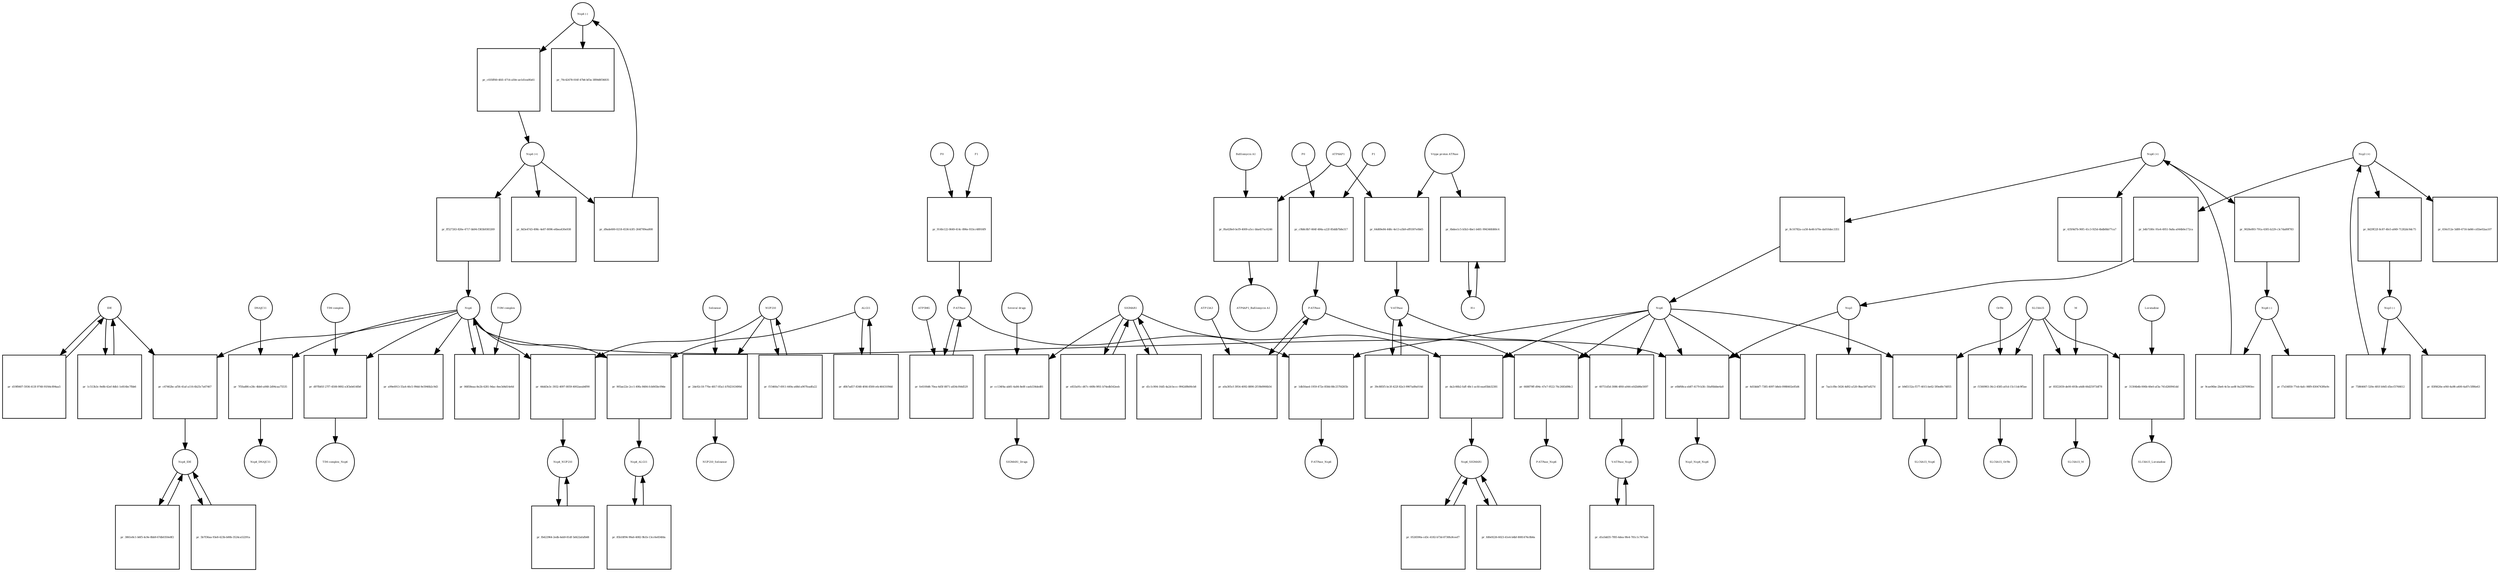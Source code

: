 strict digraph  {
"Nsp4 (-)" [annotation=urn_miriam_pubmed_32353859, bipartite=0, cls="nucleic acid feature", fontsize=4, label="Nsp4 (-)", shape=circle];
"pr_c035ff60-4fd1-4714-a50e-ae1d1ea0fa61" [annotation="", bipartite=1, cls=process, fontsize=4, label="pr_c035ff60-4fd1-4714-a50e-ae1d1ea0fa61", shape=square];
"Nsp4 (+)" [annotation=urn_miriam_pubmed_32353859, bipartite=0, cls="nucleic acid feature", fontsize=4, label="Nsp4 (+)", shape=circle];
"pr_ff527263-826e-4717-bb94-f383b9383269" [annotation="", bipartite=1, cls=process, fontsize=4, label="pr_ff527263-826e-4717-bb94-f383b9383269", shape=square];
Nsp4 [annotation="urn_miriam_ncbiprotein_BCD58761|urn_miriam_taxonomy_2697049", bipartite=0, cls=macromolecule, fontsize=4, label=Nsp4, shape=circle];
"pr_a99e6913-55a4-46c5-99dd-9e5946b2c9d3" [annotation="", bipartite=1, cls=process, fontsize=4, label="pr_a99e6913-55a4-46c5-99dd-9e5946b2c9d3", shape=square];
"pr_8d3e47d3-498c-4e87-8096-e6bea430e938" [annotation="", bipartite=1, cls=process, fontsize=4, label="pr_8d3e47d3-498c-4e87-8096-e6bea430e938", shape=square];
"pr_c67462bc-af56-41af-a116-6b25c7a67467" [annotation="", bipartite=1, cls=process, fontsize=4, label="pr_c67462bc-af56-41af-a116-6b25c7a67467", shape=square];
IDE [annotation="urn_miriam_uniprot_P14735|urn_miriam_pubmed_32353859|urn_miriam_doi_10.1210%2Fmend-4-8-1125|urn_miriam_taxonomy_10116", bipartite=0, cls=macromolecule, fontsize=4, label=IDE, shape=circle];
Nsp4_IDE [annotation="", bipartite=0, cls=complex, fontsize=4, label=Nsp4_IDE, shape=circle];
"pr_5b7f36aa-93e8-423b-b00b-3524ca52291a" [annotation="", bipartite=1, cls=process, fontsize=4, label="pr_5b7f36aa-93e8-423b-b00b-3524ca52291a", shape=square];
"pr_44dd3e3c-3932-4097-8059-4002aeab6f90" [annotation="", bipartite=1, cls=process, fontsize=4, label="pr_44dd3e3c-3932-4097-8059-4002aeab6f90", shape=square];
NUP210 [annotation="urn_miriam_uniprot_Q8TEM1|urn_miriam_pubmed_14517331", bipartite=0, cls=macromolecule, fontsize=4, label=NUP210, shape=circle];
Nsp4_NUP210 [annotation=urn_miriam_pubmed_14517331, bipartite=0, cls=complex, fontsize=4, label=Nsp4_NUP210, shape=circle];
"pr_3861e8c1-b6f5-4c9e-8bb9-67db0350e8f2" [annotation="", bipartite=1, cls=process, fontsize=4, label="pr_3861e8c1-b6f5-4c9e-8bb9-67db0350e8f2", shape=square];
"pr_7f5fad86-e28c-4bb0-a068-2d94caa75535" [annotation="", bipartite=1, cls=process, fontsize=4, label="pr_7f5fad86-e28c-4bb0-a068-2d94caa75535", shape=square];
DNAJC11 [annotation="urn_miriam_uniprot_Q9NVH1|urn_miriam_pubmed_32353859|urn_miriam_pubmed_25997101", bipartite=0, cls=macromolecule, fontsize=4, label=DNAJC11, shape=circle];
Nsp4_DNAJC11 [annotation="urn_miriam_pubmed_25997101|urn_miriam_pubmed_32353859", bipartite=0, cls=complex, fontsize=4, label=Nsp4_DNAJC11, shape=circle];
"pr_fb422964-2edb-4eb9-81df-5d422afafb68" [annotation="", bipartite=1, cls=process, fontsize=4, label="pr_fb422964-2edb-4eb9-81df-5d422afafb68", shape=square];
"pr_905ae22e-2cc1-49fa-8484-fcb845bc09de" [annotation="", bipartite=1, cls=process, fontsize=4, label="pr_905ae22e-2cc1-49fa-8484-fcb845bc09de", shape=square];
ALG11 [annotation="urn_miriam_uniprot_Q2TAA5|urn_miriam_pubmed_20080937", bipartite=0, cls=macromolecule, fontsize=4, label=ALG11, shape=circle];
Nsp4_ALG11 [annotation=urn_miriam_pubmed_20080937, bipartite=0, cls=complex, fontsize=4, label=Nsp4_ALG11, shape=circle];
"pr_d9ade600-0218-4536-b3f1-264f789ea808" [annotation="", bipartite=1, cls=process, fontsize=4, label="pr_d9ade600-0218-4536-b3f1-264f789ea808", shape=square];
"pr_70c42478-016f-47b6-bf3a-3f89d0f36835" [annotation="", bipartite=1, cls=process, fontsize=4, label="pr_70c42478-016f-47b6-bf3a-3f89d0f36835", shape=square];
"Nsp6 (-)" [annotation=urn_miriam_pubmed_32353859, bipartite=0, cls="nucleic acid feature", fontsize=4, label="Nsp6 (-)", shape=circle];
"pr_9cae06be-2be6-4c5e-ae8f-9a22876993ec" [annotation="", bipartite=1, cls=process, fontsize=4, label="pr_9cae06be-2be6-4c5e-ae8f-9a22876993ec", shape=square];
"Nsp6 (+)" [annotation=urn_miriam_pubmed_32353859, bipartite=0, cls="nucleic acid feature", fontsize=4, label="Nsp6 (+)", shape=circle];
"pr_8c16782a-ca58-4e46-b70e-da016dec3351" [annotation="", bipartite=1, cls=process, fontsize=4, label="pr_8c16782a-ca58-4e46-b70e-da016dec3351", shape=square];
Nsp6 [annotation="urn_miriam_taxonomy_2697049|urn_miriam_pubmed_32353859", bipartite=0, cls=macromolecule, fontsize=4, label=Nsp6, shape=circle];
"pr_4d1bbbf7-7385-4097-b8eb-0988402e85d4" [annotation="", bipartite=1, cls=process, fontsize=4, label="pr_4d1bbbf7-7385-4097-b8eb-0988402e85d4", shape=square];
"pr_435f4d7b-90f1-41c3-925d-4bdb0bb77ca7" [annotation="", bipartite=1, cls=process, fontsize=4, label="pr_435f4d7b-90f1-41c3-925d-4bdb0bb77ca7", shape=square];
"pr_1db50aed-1959-472e-858d-88c257fd265b" [annotation="", bipartite=1, cls=process, fontsize=4, label="pr_1db50aed-1959-472e-858d-88c257fd265b", shape=square];
"F-ATPase" [annotation=urn_miriam_uniprot_O75964, bipartite=0, cls=complex, fontsize=4, label="F-ATPase", shape=circle];
"F-ATPase_Nsp6" [annotation="", bipartite=0, cls=complex, fontsize=4, label="F-ATPase_Nsp6", shape=circle];
"pr_668879ff-d94c-47e7-9522-76c2683d98c2" [annotation="", bipartite=1, cls=process, fontsize=4, label="pr_668879ff-d94c-47e7-9522-76c2683d98c2", shape=square];
"P-ATPase" [annotation="", bipartite=0, cls=complex, fontsize=4, label="P-ATPase", shape=circle];
"P-ATPase_Nsp6" [annotation="", bipartite=0, cls=complex, fontsize=4, label="P-ATPase_Nsp6", shape=circle];
"pr_da2c66b2-faff-48c1-acfd-eaa65bb32381" [annotation="", bipartite=1, cls=process, fontsize=4, label="pr_da2c66b2-faff-48c1-acfd-eaa65bb32381", shape=square];
SIGMAR1 [annotation="urn_miriam_uniprot_Q99720|urn_miriam_doi_10.1074%2Fjbc.272.43.27107|urn_miriam_pubmed_32353859|urn_miriam_pubmed_10406945", bipartite=0, cls=macromolecule, fontsize=4, label=SIGMAR1, shape=circle];
Nsp6_SIGMAR1 [annotation=urn_miriam_pubmed_10406945, bipartite=0, cls=complex, fontsize=4, label=Nsp6_SIGMAR1, shape=circle];
"pr_fd0e9226-6023-41e4-b4bf-8081476c8b6a" [annotation="", bipartite=1, cls=process, fontsize=4, label="pr_fd0e9226-6023-41e4-b4bf-8081476c8b6a", shape=square];
"pr_60751d5d-3086-4f60-a044-efd2b86e5697" [annotation="", bipartite=1, cls=process, fontsize=4, label="pr_60751d5d-3086-4f60-a044-efd2b86e5697", shape=square];
"V-ATPase" [annotation=urn_miriam_uniprot_Q15904, bipartite=0, cls=complex, fontsize=4, label="V-ATPase", shape=circle];
"V-ATPase_Nsp6" [annotation=urn_miriam_uniprot_Q15904, bipartite=0, cls=complex, fontsize=4, label="V-ATPase_Nsp6", shape=circle];
"pr_9028e893-791a-4305-b229-c3c7da89f783" [annotation="", bipartite=1, cls=process, fontsize=4, label="pr_9028e893-791a-4305-b229-c3c7da89f783", shape=square];
"pr_f7a54850-77eb-4afc-98f9-8304743f6e9c" [annotation="", bipartite=1, cls=process, fontsize=4, label="pr_f7a54850-77eb-4afc-98f9-8304743f6e9c", shape=square];
"pr_d97fb81f-27f7-4508-9892-e3f3eb614fb0" [annotation="", bipartite=1, cls=process, fontsize=4, label="pr_d97fb81f-27f7-4508-9892-e3f3eb614fb0", shape=square];
"TIM complex" [annotation="", bipartite=0, cls=complex, fontsize=4, label="TIM complex", shape=circle];
"TIM complex_Nsp4" [annotation=urn_miriam_pubmed_32353859, bipartite=0, cls=complex, fontsize=4, label="TIM complex_Nsp4", shape=circle];
"pr_d19f8407-5936-413f-9748-91f44c894aa5" [annotation="", bipartite=1, cls=process, fontsize=4, label="pr_d19f8407-5936-413f-9748-91f44c894aa5", shape=square];
"Nsp3 (-)" [annotation=urn_miriam_pubmed_32353859, bipartite=0, cls="nucleic acid feature", fontsize=4, label="Nsp3 (-)", shape=circle];
"pr_75864667-520e-481f-b9d5-d5ecf3766612" [annotation="", bipartite=1, cls=process, fontsize=4, label="pr_75864667-520e-481f-b9d5-d5ecf3766612", shape=square];
"Nsp3 (+)" [annotation=urn_miriam_pubmed_32353859, bipartite=0, cls="nucleic acid feature", fontsize=4, label="Nsp3 (+)", shape=circle];
"pr_8d29f22f-8c87-4fe5-a849-71282dc9dc75" [annotation="", bipartite=1, cls=process, fontsize=4, label="pr_8d29f22f-8c87-4fe5-a849-71282dc9dc75", shape=square];
"pr_b4b7180c-91e4-4951-9a8a-a044b0e172ca" [annotation="", bipartite=1, cls=process, fontsize=4, label="pr_b4b7180c-91e4-4951-9a8a-a044b0e172ca", shape=square];
Nsp3 [annotation="urn_miriam_taxonomy_2697049|urn_miriam_pubmed_32353859", bipartite=0, cls=macromolecule, fontsize=4, label=Nsp3, shape=circle];
"pr_83f6626e-ef40-4a98-a400-4a87c5f86e63" [annotation="", bipartite=1, cls=process, fontsize=4, label="pr_83f6626e-ef40-4a98-a400-4a87c5f86e63", shape=square];
"pr_656cf12e-5d89-4716-bd46-cd1be02aa107" [annotation="", bipartite=1, cls=process, fontsize=4, label="pr_656cf12e-5d89-4716-bd46-cd1be02aa107", shape=square];
"pr_7aa1cf8e-5626-4d92-a520-9bacb97a827d" [annotation="", bipartite=1, cls=process, fontsize=4, label="pr_7aa1cf8e-5626-4d92-a520-9bacb97a827d", shape=square];
"pr_e0bf68ca-eb87-4179-b3fc-50af6bbbe4a8" [annotation="", bipartite=1, cls=process, fontsize=4, label="pr_e0bf68ca-eb87-4179-b3fc-50af6bbbe4a8", shape=square];
Nsp3_Nsp4_Nsp6 [annotation="urn_miriam_pubmed_32353859|urn_miriam_pubmed_29128390|urn_miriam_doi_10.1016%2Fj.virol.2017.07.019|urn_miriam_taxonomy_694009", bipartite=0, cls=complex, fontsize=4, label=Nsp3_Nsp4_Nsp6, shape=circle];
"pr_2de92c18-776e-4817-85a1-b7fd2163490d" [annotation="", bipartite=1, cls=process, fontsize=4, label="pr_2de92c18-776e-4817-85a1-b7fd2163490d", shape=square];
Selinexor [annotation=urn_miriam_pubmed_32353859, bipartite=0, cls="simple chemical", fontsize=4, label=Selinexor, shape=circle];
NUP210_Selinexor [annotation=urn_miriam_pubmed_32353859, bipartite=0, cls=complex, fontsize=4, label=NUP210_Selinexor, shape=circle];
"pr_b9d5152a-f577-4015-be62-5f0ed0c7d055" [annotation="", bipartite=1, cls=process, fontsize=4, label="pr_b9d5152a-f577-4015-be62-5f0ed0c7d055", shape=square];
SLC6A15 [annotation="urn_miriam_pubmed_32353859|urn_miriam_uniprot_Q8IY34", bipartite=0, cls=macromolecule, fontsize=4, label=SLC6A15, shape=circle];
SLC6A15_Nsp6 [annotation=urn_miriam_pubmed_32353859, bipartite=0, cls=complex, fontsize=4, label=SLC6A15_Nsp6, shape=circle];
"pr_f1560903-36c2-4585-a01d-15c11dc9f5ae" [annotation="", bipartite=1, cls=process, fontsize=4, label="pr_f1560903-36c2-4585-a01d-15c11dc9f5ae", shape=square];
Orf9c [annotation=urn_miriam_taxonomy_2697049, bipartite=0, cls=macromolecule, fontsize=4, label=Orf9c, shape=circle];
SLC6A15_Orf9c [annotation=urn_miriam_pubmed_32353859, bipartite=0, cls=complex, fontsize=4, label=SLC6A15_Orf9c, shape=circle];
"pr_85f22659-de00-493b-a4d8-66d25973df78" [annotation="", bipartite=1, cls=process, fontsize=4, label="pr_85f22659-de00-493b-a4d8-66d25973df78", shape=square];
M [annotation=urn_miriam_taxonomy_2697049, bipartite=0, cls=macromolecule, fontsize=4, label=M, shape=circle];
SLC6A15_M [annotation=urn_miriam_pubmed_32353859, bipartite=0, cls=complex, fontsize=4, label=SLC6A15_M, shape=circle];
"pr_31304b4b-006b-40e0-af3a-741d260941dd" [annotation="", bipartite=1, cls=process, fontsize=4, label="pr_31304b4b-006b-40e0-af3a-741d260941dd", shape=square];
Loratadine [annotation=urn_miriam_pubmed_123134323, bipartite=0, cls="simple chemical", fontsize=4, label=Loratadine, shape=circle];
SLC6A15_Loratadine [annotation="", bipartite=0, cls=complex, fontsize=4, label=SLC6A15_Loratadine, shape=circle];
ATP6AP1 [annotation="urn_miriam_uniprot_Q15904|urn_miriam_pubmed_27231034", bipartite=0, cls=macromolecule, fontsize=4, label=ATP6AP1, shape=circle];
"pr_f6a428e0-bcf9-4009-a5cc-bba437ac6246" [annotation="", bipartite=1, cls=process, fontsize=4, label="pr_f6a428e0-bcf9-4009-a5cc-bba437ac6246", shape=square];
"Bafilomycin A1" [annotation="", bipartite=0, cls="simple chemical", fontsize=4, label="Bafilomycin A1", shape=circle];
"ATP6AP1_Bafilomycin A1" [annotation="", bipartite=0, cls=complex, fontsize=4, label="ATP6AP1_Bafilomycin A1", shape=circle];
"Several drugs" [annotation="", bipartite=0, cls="simple chemical", fontsize=4, label="Several drugs", shape=circle];
"pr_cc134f4a-ab81-4a84-8e8f-caeb334ded81" [annotation="", bipartite=1, cls=process, fontsize=4, label="pr_cc134f4a-ab81-4a84-8e8f-caeb334ded81", shape=square];
SIGMAR1_Drugs [annotation=urn_miriam_pubmed_32353859, bipartite=0, cls=complex, fontsize=4, label=SIGMAR1_Drugs, shape=circle];
"pr_06858eaa-8e2b-4281-9dac-8ee3d4d14e6d" [annotation="", bipartite=1, cls=process, fontsize=4, label="pr_06858eaa-8e2b-4281-9dac-8ee3d4d14e6d", shape=square];
"TOM complex" [annotation="", bipartite=0, cls=complex, fontsize=4, label="TOM complex", shape=circle];
ATP13A3 [annotation=urn_miriam_uniprot_Q9H7F0, bipartite=0, cls=macromolecule, fontsize=4, label=ATP13A3, shape=circle];
"pr_a0a305cf-3954-4092-8890-2f19b0906b54" [annotation="", bipartite=1, cls=process, fontsize=4, label="pr_a0a305cf-3954-4092-8890-2f19b0906b54", shape=square];
P1 [annotation="", bipartite=0, cls=complex, fontsize=4, label=P1, shape=circle];
"pr_c9b8c8b7-664f-484a-a22f-85ddb7b8e317" [annotation="", bipartite=1, cls=process, fontsize=4, label="pr_c9b8c8b7-664f-484a-a22f-85ddb7b8e317", shape=square];
P0 [annotation="", bipartite=0, cls=complex, fontsize=4, label=P0, shape=circle];
"pr_f15460a7-6911-449a-a68d-a907feadfa22" [annotation="", bipartite=1, cls=process, fontsize=4, label="pr_f15460a7-6911-449a-a68d-a907feadfa22", shape=square];
"pr_1c513b3c-9e8b-42ef-8db1-1e814bc7fbb6" [annotation="", bipartite=1, cls=process, fontsize=4, label="pr_1c513b3c-9e8b-42ef-8db1-1e814bc7fbb6", shape=square];
"pr_e833a91c-d67c-449b-9f61-b74edb542eeb" [annotation="", bipartite=1, cls=process, fontsize=4, label="pr_e833a91c-d67c-449b-9f61-b74edb542eeb", shape=square];
"pr_d1c1c904-16d5-4a2d-bccc-9942d9b00cb8" [annotation="", bipartite=1, cls=process, fontsize=4, label="pr_d1c1c904-16d5-4a2d-bccc-9942d9b00cb8", shape=square];
"pr_0526590a-cd3c-4182-b73d-8730fa9ceef7" [annotation="", bipartite=1, cls=process, fontsize=4, label="pr_0526590a-cd3c-4182-b73d-8730fa9ceef7", shape=square];
"pr_85b18f94-99a6-4082-9b1b-13cc6e834fda" [annotation="", bipartite=1, cls=process, fontsize=4, label="pr_85b18f94-99a6-4082-9b1b-13cc6e834fda", shape=square];
"pr_d0b7ad57-8348-4f46-8500-e6c4643109dd" [annotation="", bipartite=1, cls=process, fontsize=4, label="pr_d0b7ad57-8348-4f46-8500-e6c4643109dd", shape=square];
"H+" [annotation="urn_miriam_obo.chebi_CHEBI%3A15378", bipartite=0, cls="simple chemical", fontsize=4, label="H+", shape=circle];
"pr_6bdee1c5-b5b3-4be1-b481-994346fd60c4" [annotation="", bipartite=1, cls=process, fontsize=4, label="pr_6bdee1c5-b5b3-4be1-b481-994346fd60c4", shape=square];
"V-type proton ATPase" [annotation="urn_miriam_obo.go_GO%3A0046611", bipartite=0, cls=complex, fontsize=4, label="V-type proton ATPase", shape=circle];
"pr_64d69e84-448c-4e13-a5b9-eff0307e0b65" [annotation="", bipartite=1, cls=process, fontsize=4, label="pr_64d69e84-448c-4e13-a5b9-eff0307e0b65", shape=square];
"pr_39c885f5-bc3f-422f-82e3-9907ad9a014d" [annotation="", bipartite=1, cls=process, fontsize=4, label="pr_39c885f5-bc3f-422f-82e3-9907ad9a014d", shape=square];
"pr_d1a5dd35-7f85-4dea-9fe4-781c1c767aeb" [annotation="", bipartite=1, cls=process, fontsize=4, label="pr_d1a5dd35-7f85-4dea-9fe4-781c1c767aeb", shape=square];
ATP5MG [annotation=urn_miriam_uniprot_O75964, bipartite=0, cls=macromolecule, fontsize=4, label=ATP5MG, shape=circle];
"pr_fe6100d6-70ea-4d5f-8871-a834cf44d529" [annotation="", bipartite=1, cls=process, fontsize=4, label="pr_fe6100d6-70ea-4d5f-8871-a834cf44d529", shape=square];
F1 [annotation="", bipartite=0, cls=complex, fontsize=4, label=F1, shape=circle];
"pr_914fe122-0649-414c-896e-933cc48916f9" [annotation="", bipartite=1, cls=process, fontsize=4, label="pr_914fe122-0649-414c-896e-933cc48916f9", shape=square];
F0 [annotation="", bipartite=0, cls=complex, fontsize=4, label=F0, shape=circle];
"Nsp4 (-)" -> "pr_c035ff60-4fd1-4714-a50e-ae1d1ea0fa61"  [annotation="", interaction_type=consumption];
"Nsp4 (-)" -> "pr_70c42478-016f-47b6-bf3a-3f89d0f36835"  [annotation="", interaction_type=consumption];
"pr_c035ff60-4fd1-4714-a50e-ae1d1ea0fa61" -> "Nsp4 (+)"  [annotation="", interaction_type=production];
"Nsp4 (+)" -> "pr_ff527263-826e-4717-bb94-f383b9383269"  [annotation="", interaction_type=consumption];
"Nsp4 (+)" -> "pr_8d3e47d3-498c-4e87-8096-e6bea430e938"  [annotation="", interaction_type=consumption];
"Nsp4 (+)" -> "pr_d9ade600-0218-4536-b3f1-264f789ea808"  [annotation="", interaction_type=consumption];
"pr_ff527263-826e-4717-bb94-f383b9383269" -> Nsp4  [annotation="", interaction_type=production];
Nsp4 -> "pr_a99e6913-55a4-46c5-99dd-9e5946b2c9d3"  [annotation="", interaction_type=consumption];
Nsp4 -> "pr_c67462bc-af56-41af-a116-6b25c7a67467"  [annotation="", interaction_type=consumption];
Nsp4 -> "pr_44dd3e3c-3932-4097-8059-4002aeab6f90"  [annotation="", interaction_type=consumption];
Nsp4 -> "pr_7f5fad86-e28c-4bb0-a068-2d94caa75535"  [annotation="", interaction_type=consumption];
Nsp4 -> "pr_905ae22e-2cc1-49fa-8484-fcb845bc09de"  [annotation="", interaction_type=consumption];
Nsp4 -> "pr_d97fb81f-27f7-4508-9892-e3f3eb614fb0"  [annotation="", interaction_type=consumption];
Nsp4 -> "pr_e0bf68ca-eb87-4179-b3fc-50af6bbbe4a8"  [annotation="", interaction_type=consumption];
Nsp4 -> "pr_06858eaa-8e2b-4281-9dac-8ee3d4d14e6d"  [annotation="", interaction_type=consumption];
"pr_c67462bc-af56-41af-a116-6b25c7a67467" -> Nsp4_IDE  [annotation="", interaction_type=production];
IDE -> "pr_c67462bc-af56-41af-a116-6b25c7a67467"  [annotation="", interaction_type=consumption];
IDE -> "pr_d19f8407-5936-413f-9748-91f44c894aa5"  [annotation="", interaction_type=consumption];
IDE -> "pr_1c513b3c-9e8b-42ef-8db1-1e814bc7fbb6"  [annotation="", interaction_type=consumption];
Nsp4_IDE -> "pr_5b7f36aa-93e8-423b-b00b-3524ca52291a"  [annotation="", interaction_type=consumption];
Nsp4_IDE -> "pr_3861e8c1-b6f5-4c9e-8bb9-67db0350e8f2"  [annotation="", interaction_type=consumption];
"pr_5b7f36aa-93e8-423b-b00b-3524ca52291a" -> Nsp4_IDE  [annotation="", interaction_type=production];
"pr_44dd3e3c-3932-4097-8059-4002aeab6f90" -> Nsp4_NUP210  [annotation="", interaction_type=production];
NUP210 -> "pr_44dd3e3c-3932-4097-8059-4002aeab6f90"  [annotation="", interaction_type=consumption];
NUP210 -> "pr_2de92c18-776e-4817-85a1-b7fd2163490d"  [annotation="", interaction_type=consumption];
NUP210 -> "pr_f15460a7-6911-449a-a68d-a907feadfa22"  [annotation="", interaction_type=consumption];
Nsp4_NUP210 -> "pr_fb422964-2edb-4eb9-81df-5d422afafb68"  [annotation="", interaction_type=consumption];
"pr_3861e8c1-b6f5-4c9e-8bb9-67db0350e8f2" -> Nsp4_IDE  [annotation="", interaction_type=production];
"pr_7f5fad86-e28c-4bb0-a068-2d94caa75535" -> Nsp4_DNAJC11  [annotation="", interaction_type=production];
DNAJC11 -> "pr_7f5fad86-e28c-4bb0-a068-2d94caa75535"  [annotation="", interaction_type=consumption];
"pr_fb422964-2edb-4eb9-81df-5d422afafb68" -> Nsp4_NUP210  [annotation="", interaction_type=production];
"pr_905ae22e-2cc1-49fa-8484-fcb845bc09de" -> Nsp4_ALG11  [annotation="", interaction_type=production];
ALG11 -> "pr_905ae22e-2cc1-49fa-8484-fcb845bc09de"  [annotation="", interaction_type=consumption];
ALG11 -> "pr_d0b7ad57-8348-4f46-8500-e6c4643109dd"  [annotation="", interaction_type=consumption];
Nsp4_ALG11 -> "pr_85b18f94-99a6-4082-9b1b-13cc6e834fda"  [annotation="", interaction_type=consumption];
"pr_d9ade600-0218-4536-b3f1-264f789ea808" -> "Nsp4 (-)"  [annotation="", interaction_type=production];
"Nsp6 (-)" -> "pr_9cae06be-2be6-4c5e-ae8f-9a22876993ec"  [annotation="", interaction_type=consumption];
"Nsp6 (-)" -> "pr_f7a54850-77eb-4afc-98f9-8304743f6e9c"  [annotation="", interaction_type=consumption];
"pr_9cae06be-2be6-4c5e-ae8f-9a22876993ec" -> "Nsp6 (+)"  [annotation="", interaction_type=production];
"Nsp6 (+)" -> "pr_8c16782a-ca58-4e46-b70e-da016dec3351"  [annotation="", interaction_type=consumption];
"Nsp6 (+)" -> "pr_435f4d7b-90f1-41c3-925d-4bdb0bb77ca7"  [annotation="", interaction_type=consumption];
"Nsp6 (+)" -> "pr_9028e893-791a-4305-b229-c3c7da89f783"  [annotation="", interaction_type=consumption];
"pr_8c16782a-ca58-4e46-b70e-da016dec3351" -> Nsp6  [annotation="", interaction_type=production];
Nsp6 -> "pr_4d1bbbf7-7385-4097-b8eb-0988402e85d4"  [annotation="", interaction_type=consumption];
Nsp6 -> "pr_1db50aed-1959-472e-858d-88c257fd265b"  [annotation="", interaction_type=consumption];
Nsp6 -> "pr_668879ff-d94c-47e7-9522-76c2683d98c2"  [annotation="", interaction_type=consumption];
Nsp6 -> "pr_da2c66b2-faff-48c1-acfd-eaa65bb32381"  [annotation="", interaction_type=consumption];
Nsp6 -> "pr_60751d5d-3086-4f60-a044-efd2b86e5697"  [annotation="", interaction_type=consumption];
Nsp6 -> "pr_e0bf68ca-eb87-4179-b3fc-50af6bbbe4a8"  [annotation="", interaction_type=consumption];
Nsp6 -> "pr_b9d5152a-f577-4015-be62-5f0ed0c7d055"  [annotation="", interaction_type=consumption];
"pr_1db50aed-1959-472e-858d-88c257fd265b" -> "F-ATPase_Nsp6"  [annotation="", interaction_type=production];
"F-ATPase" -> "pr_1db50aed-1959-472e-858d-88c257fd265b"  [annotation="", interaction_type=consumption];
"F-ATPase" -> "pr_fe6100d6-70ea-4d5f-8871-a834cf44d529"  [annotation="", interaction_type=consumption];
"pr_668879ff-d94c-47e7-9522-76c2683d98c2" -> "P-ATPase_Nsp6"  [annotation="", interaction_type=production];
"P-ATPase" -> "pr_668879ff-d94c-47e7-9522-76c2683d98c2"  [annotation="", interaction_type=consumption];
"P-ATPase" -> "pr_a0a305cf-3954-4092-8890-2f19b0906b54"  [annotation="", interaction_type=consumption];
"pr_da2c66b2-faff-48c1-acfd-eaa65bb32381" -> Nsp6_SIGMAR1  [annotation="", interaction_type=production];
SIGMAR1 -> "pr_da2c66b2-faff-48c1-acfd-eaa65bb32381"  [annotation="", interaction_type=consumption];
SIGMAR1 -> "pr_cc134f4a-ab81-4a84-8e8f-caeb334ded81"  [annotation="", interaction_type=consumption];
SIGMAR1 -> "pr_e833a91c-d67c-449b-9f61-b74edb542eeb"  [annotation="", interaction_type=consumption];
SIGMAR1 -> "pr_d1c1c904-16d5-4a2d-bccc-9942d9b00cb8"  [annotation="", interaction_type=consumption];
Nsp6_SIGMAR1 -> "pr_fd0e9226-6023-41e4-b4bf-8081476c8b6a"  [annotation="", interaction_type=consumption];
Nsp6_SIGMAR1 -> "pr_0526590a-cd3c-4182-b73d-8730fa9ceef7"  [annotation="", interaction_type=consumption];
"pr_fd0e9226-6023-41e4-b4bf-8081476c8b6a" -> Nsp6_SIGMAR1  [annotation="", interaction_type=production];
"pr_60751d5d-3086-4f60-a044-efd2b86e5697" -> "V-ATPase_Nsp6"  [annotation="", interaction_type=production];
"V-ATPase" -> "pr_60751d5d-3086-4f60-a044-efd2b86e5697"  [annotation="", interaction_type=consumption];
"V-ATPase" -> "pr_39c885f5-bc3f-422f-82e3-9907ad9a014d"  [annotation="", interaction_type=consumption];
"V-ATPase_Nsp6" -> "pr_d1a5dd35-7f85-4dea-9fe4-781c1c767aeb"  [annotation="", interaction_type=consumption];
"pr_9028e893-791a-4305-b229-c3c7da89f783" -> "Nsp6 (-)"  [annotation="", interaction_type=production];
"pr_d97fb81f-27f7-4508-9892-e3f3eb614fb0" -> "TIM complex_Nsp4"  [annotation="", interaction_type=production];
"TIM complex" -> "pr_d97fb81f-27f7-4508-9892-e3f3eb614fb0"  [annotation="", interaction_type=consumption];
"pr_d19f8407-5936-413f-9748-91f44c894aa5" -> IDE  [annotation="", interaction_type=production];
"Nsp3 (-)" -> "pr_75864667-520e-481f-b9d5-d5ecf3766612"  [annotation="", interaction_type=consumption];
"Nsp3 (-)" -> "pr_83f6626e-ef40-4a98-a400-4a87c5f86e63"  [annotation="", interaction_type=consumption];
"pr_75864667-520e-481f-b9d5-d5ecf3766612" -> "Nsp3 (+)"  [annotation="", interaction_type=production];
"Nsp3 (+)" -> "pr_8d29f22f-8c87-4fe5-a849-71282dc9dc75"  [annotation="", interaction_type=consumption];
"Nsp3 (+)" -> "pr_b4b7180c-91e4-4951-9a8a-a044b0e172ca"  [annotation="", interaction_type=consumption];
"Nsp3 (+)" -> "pr_656cf12e-5d89-4716-bd46-cd1be02aa107"  [annotation="", interaction_type=consumption];
"pr_8d29f22f-8c87-4fe5-a849-71282dc9dc75" -> "Nsp3 (-)"  [annotation="", interaction_type=production];
"pr_b4b7180c-91e4-4951-9a8a-a044b0e172ca" -> Nsp3  [annotation="", interaction_type=production];
Nsp3 -> "pr_7aa1cf8e-5626-4d92-a520-9bacb97a827d"  [annotation="", interaction_type=consumption];
Nsp3 -> "pr_e0bf68ca-eb87-4179-b3fc-50af6bbbe4a8"  [annotation="", interaction_type=consumption];
"pr_e0bf68ca-eb87-4179-b3fc-50af6bbbe4a8" -> Nsp3_Nsp4_Nsp6  [annotation="", interaction_type=production];
"pr_2de92c18-776e-4817-85a1-b7fd2163490d" -> NUP210_Selinexor  [annotation="", interaction_type=production];
Selinexor -> "pr_2de92c18-776e-4817-85a1-b7fd2163490d"  [annotation="", interaction_type=consumption];
"pr_b9d5152a-f577-4015-be62-5f0ed0c7d055" -> SLC6A15_Nsp6  [annotation="", interaction_type=production];
SLC6A15 -> "pr_b9d5152a-f577-4015-be62-5f0ed0c7d055"  [annotation="", interaction_type=consumption];
SLC6A15 -> "pr_f1560903-36c2-4585-a01d-15c11dc9f5ae"  [annotation="", interaction_type=consumption];
SLC6A15 -> "pr_85f22659-de00-493b-a4d8-66d25973df78"  [annotation="", interaction_type=consumption];
SLC6A15 -> "pr_31304b4b-006b-40e0-af3a-741d260941dd"  [annotation="", interaction_type=consumption];
"pr_f1560903-36c2-4585-a01d-15c11dc9f5ae" -> SLC6A15_Orf9c  [annotation="", interaction_type=production];
Orf9c -> "pr_f1560903-36c2-4585-a01d-15c11dc9f5ae"  [annotation="", interaction_type=consumption];
"pr_85f22659-de00-493b-a4d8-66d25973df78" -> SLC6A15_M  [annotation="", interaction_type=production];
M -> "pr_85f22659-de00-493b-a4d8-66d25973df78"  [annotation="", interaction_type=consumption];
"pr_31304b4b-006b-40e0-af3a-741d260941dd" -> SLC6A15_Loratadine  [annotation="", interaction_type=production];
Loratadine -> "pr_31304b4b-006b-40e0-af3a-741d260941dd"  [annotation="", interaction_type=consumption];
ATP6AP1 -> "pr_f6a428e0-bcf9-4009-a5cc-bba437ac6246"  [annotation="", interaction_type=consumption];
ATP6AP1 -> "pr_64d69e84-448c-4e13-a5b9-eff0307e0b65"  [annotation="", interaction_type=consumption];
"pr_f6a428e0-bcf9-4009-a5cc-bba437ac6246" -> "ATP6AP1_Bafilomycin A1"  [annotation="", interaction_type=production];
"Bafilomycin A1" -> "pr_f6a428e0-bcf9-4009-a5cc-bba437ac6246"  [annotation="", interaction_type=consumption];
"Several drugs" -> "pr_cc134f4a-ab81-4a84-8e8f-caeb334ded81"  [annotation="", interaction_type=consumption];
"pr_cc134f4a-ab81-4a84-8e8f-caeb334ded81" -> SIGMAR1_Drugs  [annotation="", interaction_type=production];
"pr_06858eaa-8e2b-4281-9dac-8ee3d4d14e6d" -> Nsp4  [annotation="", interaction_type=production];
"TOM complex" -> "pr_06858eaa-8e2b-4281-9dac-8ee3d4d14e6d"  [annotation="urn_miriam_pubmed_32353859|urn_miriam_taxonomy_2697049", interaction_type=stimulation];
ATP13A3 -> "pr_a0a305cf-3954-4092-8890-2f19b0906b54"  [annotation="", interaction_type=consumption];
"pr_a0a305cf-3954-4092-8890-2f19b0906b54" -> "P-ATPase"  [annotation="", interaction_type=production];
P1 -> "pr_c9b8c8b7-664f-484a-a22f-85ddb7b8e317"  [annotation="", interaction_type=consumption];
"pr_c9b8c8b7-664f-484a-a22f-85ddb7b8e317" -> "P-ATPase"  [annotation="", interaction_type=production];
P0 -> "pr_c9b8c8b7-664f-484a-a22f-85ddb7b8e317"  [annotation="", interaction_type=consumption];
"pr_f15460a7-6911-449a-a68d-a907feadfa22" -> NUP210  [annotation="", interaction_type=production];
"pr_1c513b3c-9e8b-42ef-8db1-1e814bc7fbb6" -> IDE  [annotation="", interaction_type=production];
"pr_e833a91c-d67c-449b-9f61-b74edb542eeb" -> SIGMAR1  [annotation="", interaction_type=production];
"pr_d1c1c904-16d5-4a2d-bccc-9942d9b00cb8" -> SIGMAR1  [annotation="", interaction_type=production];
"pr_0526590a-cd3c-4182-b73d-8730fa9ceef7" -> Nsp6_SIGMAR1  [annotation="", interaction_type=production];
"pr_85b18f94-99a6-4082-9b1b-13cc6e834fda" -> Nsp4_ALG11  [annotation="", interaction_type=production];
"pr_d0b7ad57-8348-4f46-8500-e6c4643109dd" -> ALG11  [annotation="", interaction_type=production];
"H+" -> "pr_6bdee1c5-b5b3-4be1-b481-994346fd60c4"  [annotation="", interaction_type=consumption];
"pr_6bdee1c5-b5b3-4be1-b481-994346fd60c4" -> "H+"  [annotation="", interaction_type=production];
"V-type proton ATPase" -> "pr_6bdee1c5-b5b3-4be1-b481-994346fd60c4"  [annotation=urn_miriam_pubmed_22335796, interaction_type=catalysis];
"V-type proton ATPase" -> "pr_64d69e84-448c-4e13-a5b9-eff0307e0b65"  [annotation="", interaction_type=consumption];
"pr_64d69e84-448c-4e13-a5b9-eff0307e0b65" -> "V-ATPase"  [annotation="", interaction_type=production];
"pr_39c885f5-bc3f-422f-82e3-9907ad9a014d" -> "V-ATPase"  [annotation="", interaction_type=production];
"pr_d1a5dd35-7f85-4dea-9fe4-781c1c767aeb" -> "V-ATPase_Nsp6"  [annotation="", interaction_type=production];
ATP5MG -> "pr_fe6100d6-70ea-4d5f-8871-a834cf44d529"  [annotation="", interaction_type=consumption];
"pr_fe6100d6-70ea-4d5f-8871-a834cf44d529" -> "F-ATPase"  [annotation="", interaction_type=production];
F1 -> "pr_914fe122-0649-414c-896e-933cc48916f9"  [annotation="", interaction_type=consumption];
"pr_914fe122-0649-414c-896e-933cc48916f9" -> "F-ATPase"  [annotation="", interaction_type=production];
F0 -> "pr_914fe122-0649-414c-896e-933cc48916f9"  [annotation="", interaction_type=consumption];
}
